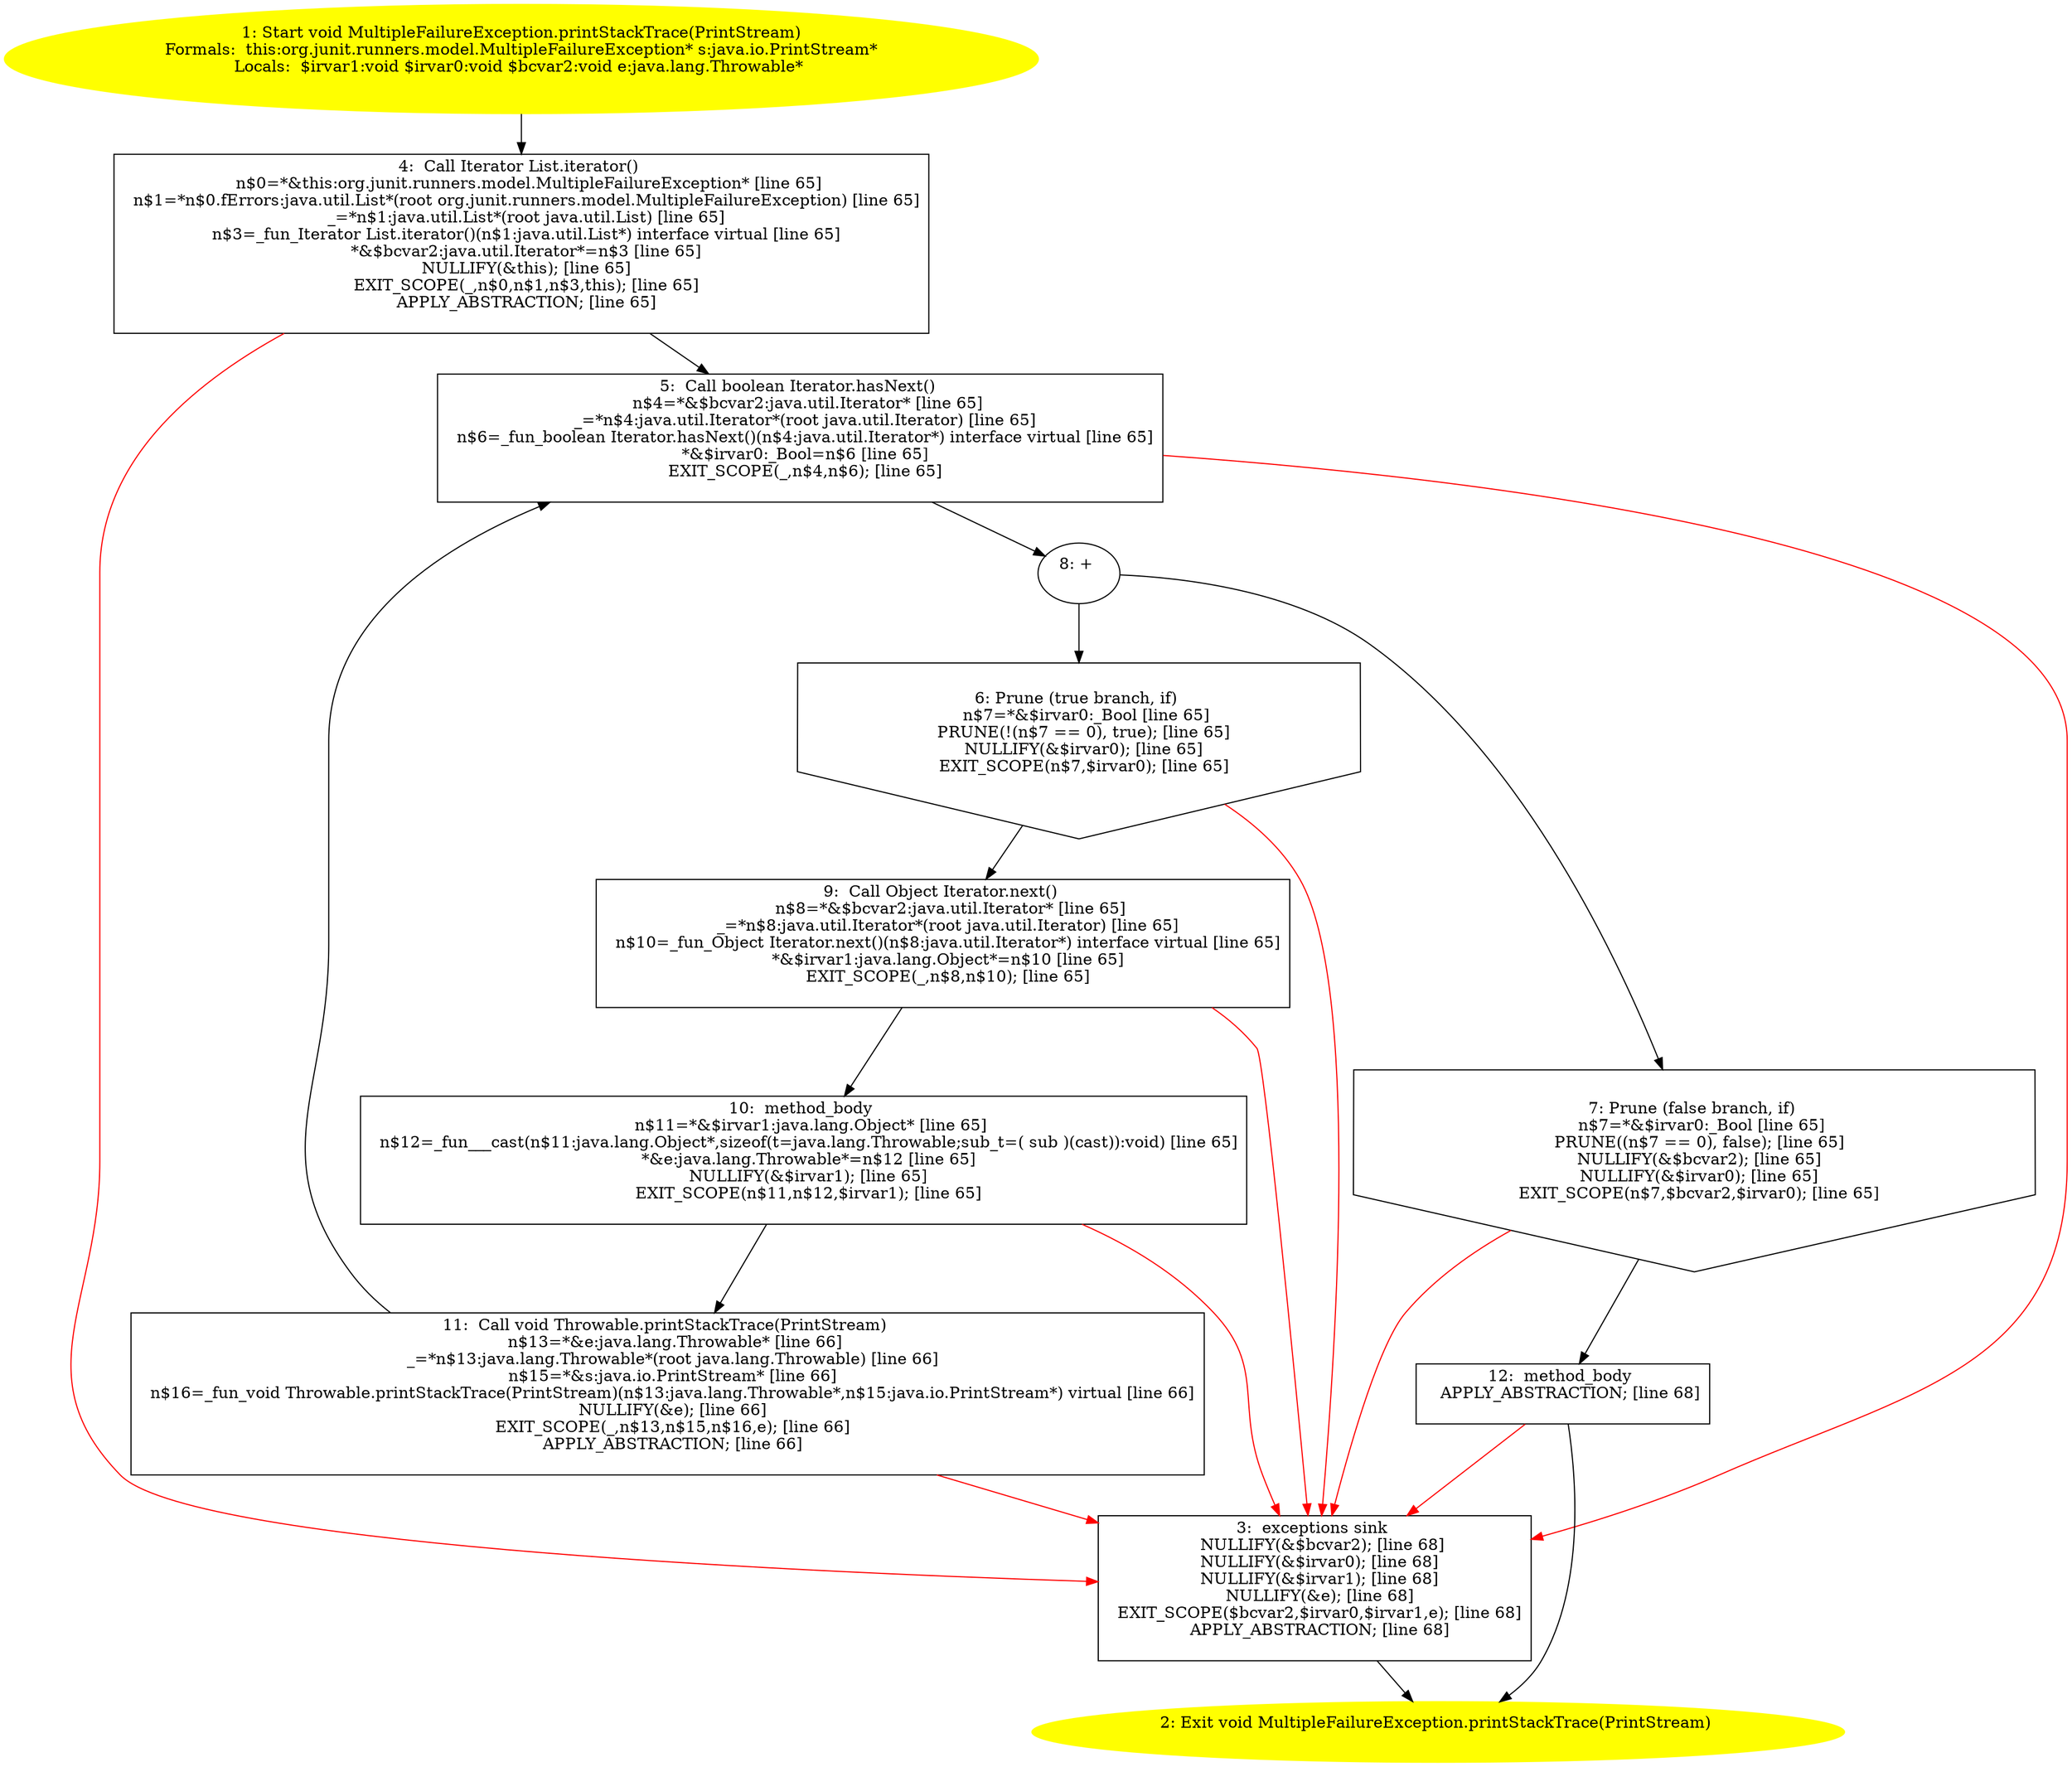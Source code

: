 /* @generated */
digraph cfg {
"org.junit.runners.model.MultipleFailureException.printStackTrace(java.io.PrintStream):void.bffa4a16123f90fe0f50f0b754c94be6_1" [label="1: Start void MultipleFailureException.printStackTrace(PrintStream)\nFormals:  this:org.junit.runners.model.MultipleFailureException* s:java.io.PrintStream*\nLocals:  $irvar1:void $irvar0:void $bcvar2:void e:java.lang.Throwable* \n  " color=yellow style=filled]
	

	 "org.junit.runners.model.MultipleFailureException.printStackTrace(java.io.PrintStream):void.bffa4a16123f90fe0f50f0b754c94be6_1" -> "org.junit.runners.model.MultipleFailureException.printStackTrace(java.io.PrintStream):void.bffa4a16123f90fe0f50f0b754c94be6_4" ;
"org.junit.runners.model.MultipleFailureException.printStackTrace(java.io.PrintStream):void.bffa4a16123f90fe0f50f0b754c94be6_2" [label="2: Exit void MultipleFailureException.printStackTrace(PrintStream) \n  " color=yellow style=filled]
	

"org.junit.runners.model.MultipleFailureException.printStackTrace(java.io.PrintStream):void.bffa4a16123f90fe0f50f0b754c94be6_3" [label="3:  exceptions sink \n   NULLIFY(&$bcvar2); [line 68]\n  NULLIFY(&$irvar0); [line 68]\n  NULLIFY(&$irvar1); [line 68]\n  NULLIFY(&e); [line 68]\n  EXIT_SCOPE($bcvar2,$irvar0,$irvar1,e); [line 68]\n  APPLY_ABSTRACTION; [line 68]\n " shape="box"]
	

	 "org.junit.runners.model.MultipleFailureException.printStackTrace(java.io.PrintStream):void.bffa4a16123f90fe0f50f0b754c94be6_3" -> "org.junit.runners.model.MultipleFailureException.printStackTrace(java.io.PrintStream):void.bffa4a16123f90fe0f50f0b754c94be6_2" ;
"org.junit.runners.model.MultipleFailureException.printStackTrace(java.io.PrintStream):void.bffa4a16123f90fe0f50f0b754c94be6_4" [label="4:  Call Iterator List.iterator() \n   n$0=*&this:org.junit.runners.model.MultipleFailureException* [line 65]\n  n$1=*n$0.fErrors:java.util.List*(root org.junit.runners.model.MultipleFailureException) [line 65]\n  _=*n$1:java.util.List*(root java.util.List) [line 65]\n  n$3=_fun_Iterator List.iterator()(n$1:java.util.List*) interface virtual [line 65]\n  *&$bcvar2:java.util.Iterator*=n$3 [line 65]\n  NULLIFY(&this); [line 65]\n  EXIT_SCOPE(_,n$0,n$1,n$3,this); [line 65]\n  APPLY_ABSTRACTION; [line 65]\n " shape="box"]
	

	 "org.junit.runners.model.MultipleFailureException.printStackTrace(java.io.PrintStream):void.bffa4a16123f90fe0f50f0b754c94be6_4" -> "org.junit.runners.model.MultipleFailureException.printStackTrace(java.io.PrintStream):void.bffa4a16123f90fe0f50f0b754c94be6_5" ;
	 "org.junit.runners.model.MultipleFailureException.printStackTrace(java.io.PrintStream):void.bffa4a16123f90fe0f50f0b754c94be6_4" -> "org.junit.runners.model.MultipleFailureException.printStackTrace(java.io.PrintStream):void.bffa4a16123f90fe0f50f0b754c94be6_3" [color="red" ];
"org.junit.runners.model.MultipleFailureException.printStackTrace(java.io.PrintStream):void.bffa4a16123f90fe0f50f0b754c94be6_5" [label="5:  Call boolean Iterator.hasNext() \n   n$4=*&$bcvar2:java.util.Iterator* [line 65]\n  _=*n$4:java.util.Iterator*(root java.util.Iterator) [line 65]\n  n$6=_fun_boolean Iterator.hasNext()(n$4:java.util.Iterator*) interface virtual [line 65]\n  *&$irvar0:_Bool=n$6 [line 65]\n  EXIT_SCOPE(_,n$4,n$6); [line 65]\n " shape="box"]
	

	 "org.junit.runners.model.MultipleFailureException.printStackTrace(java.io.PrintStream):void.bffa4a16123f90fe0f50f0b754c94be6_5" -> "org.junit.runners.model.MultipleFailureException.printStackTrace(java.io.PrintStream):void.bffa4a16123f90fe0f50f0b754c94be6_8" ;
	 "org.junit.runners.model.MultipleFailureException.printStackTrace(java.io.PrintStream):void.bffa4a16123f90fe0f50f0b754c94be6_5" -> "org.junit.runners.model.MultipleFailureException.printStackTrace(java.io.PrintStream):void.bffa4a16123f90fe0f50f0b754c94be6_3" [color="red" ];
"org.junit.runners.model.MultipleFailureException.printStackTrace(java.io.PrintStream):void.bffa4a16123f90fe0f50f0b754c94be6_6" [label="6: Prune (true branch, if) \n   n$7=*&$irvar0:_Bool [line 65]\n  PRUNE(!(n$7 == 0), true); [line 65]\n  NULLIFY(&$irvar0); [line 65]\n  EXIT_SCOPE(n$7,$irvar0); [line 65]\n " shape="invhouse"]
	

	 "org.junit.runners.model.MultipleFailureException.printStackTrace(java.io.PrintStream):void.bffa4a16123f90fe0f50f0b754c94be6_6" -> "org.junit.runners.model.MultipleFailureException.printStackTrace(java.io.PrintStream):void.bffa4a16123f90fe0f50f0b754c94be6_9" ;
	 "org.junit.runners.model.MultipleFailureException.printStackTrace(java.io.PrintStream):void.bffa4a16123f90fe0f50f0b754c94be6_6" -> "org.junit.runners.model.MultipleFailureException.printStackTrace(java.io.PrintStream):void.bffa4a16123f90fe0f50f0b754c94be6_3" [color="red" ];
"org.junit.runners.model.MultipleFailureException.printStackTrace(java.io.PrintStream):void.bffa4a16123f90fe0f50f0b754c94be6_7" [label="7: Prune (false branch, if) \n   n$7=*&$irvar0:_Bool [line 65]\n  PRUNE((n$7 == 0), false); [line 65]\n  NULLIFY(&$bcvar2); [line 65]\n  NULLIFY(&$irvar0); [line 65]\n  EXIT_SCOPE(n$7,$bcvar2,$irvar0); [line 65]\n " shape="invhouse"]
	

	 "org.junit.runners.model.MultipleFailureException.printStackTrace(java.io.PrintStream):void.bffa4a16123f90fe0f50f0b754c94be6_7" -> "org.junit.runners.model.MultipleFailureException.printStackTrace(java.io.PrintStream):void.bffa4a16123f90fe0f50f0b754c94be6_12" ;
	 "org.junit.runners.model.MultipleFailureException.printStackTrace(java.io.PrintStream):void.bffa4a16123f90fe0f50f0b754c94be6_7" -> "org.junit.runners.model.MultipleFailureException.printStackTrace(java.io.PrintStream):void.bffa4a16123f90fe0f50f0b754c94be6_3" [color="red" ];
"org.junit.runners.model.MultipleFailureException.printStackTrace(java.io.PrintStream):void.bffa4a16123f90fe0f50f0b754c94be6_8" [label="8: + \n  " ]
	

	 "org.junit.runners.model.MultipleFailureException.printStackTrace(java.io.PrintStream):void.bffa4a16123f90fe0f50f0b754c94be6_8" -> "org.junit.runners.model.MultipleFailureException.printStackTrace(java.io.PrintStream):void.bffa4a16123f90fe0f50f0b754c94be6_6" ;
	 "org.junit.runners.model.MultipleFailureException.printStackTrace(java.io.PrintStream):void.bffa4a16123f90fe0f50f0b754c94be6_8" -> "org.junit.runners.model.MultipleFailureException.printStackTrace(java.io.PrintStream):void.bffa4a16123f90fe0f50f0b754c94be6_7" ;
"org.junit.runners.model.MultipleFailureException.printStackTrace(java.io.PrintStream):void.bffa4a16123f90fe0f50f0b754c94be6_9" [label="9:  Call Object Iterator.next() \n   n$8=*&$bcvar2:java.util.Iterator* [line 65]\n  _=*n$8:java.util.Iterator*(root java.util.Iterator) [line 65]\n  n$10=_fun_Object Iterator.next()(n$8:java.util.Iterator*) interface virtual [line 65]\n  *&$irvar1:java.lang.Object*=n$10 [line 65]\n  EXIT_SCOPE(_,n$8,n$10); [line 65]\n " shape="box"]
	

	 "org.junit.runners.model.MultipleFailureException.printStackTrace(java.io.PrintStream):void.bffa4a16123f90fe0f50f0b754c94be6_9" -> "org.junit.runners.model.MultipleFailureException.printStackTrace(java.io.PrintStream):void.bffa4a16123f90fe0f50f0b754c94be6_10" ;
	 "org.junit.runners.model.MultipleFailureException.printStackTrace(java.io.PrintStream):void.bffa4a16123f90fe0f50f0b754c94be6_9" -> "org.junit.runners.model.MultipleFailureException.printStackTrace(java.io.PrintStream):void.bffa4a16123f90fe0f50f0b754c94be6_3" [color="red" ];
"org.junit.runners.model.MultipleFailureException.printStackTrace(java.io.PrintStream):void.bffa4a16123f90fe0f50f0b754c94be6_10" [label="10:  method_body \n   n$11=*&$irvar1:java.lang.Object* [line 65]\n  n$12=_fun___cast(n$11:java.lang.Object*,sizeof(t=java.lang.Throwable;sub_t=( sub )(cast)):void) [line 65]\n  *&e:java.lang.Throwable*=n$12 [line 65]\n  NULLIFY(&$irvar1); [line 65]\n  EXIT_SCOPE(n$11,n$12,$irvar1); [line 65]\n " shape="box"]
	

	 "org.junit.runners.model.MultipleFailureException.printStackTrace(java.io.PrintStream):void.bffa4a16123f90fe0f50f0b754c94be6_10" -> "org.junit.runners.model.MultipleFailureException.printStackTrace(java.io.PrintStream):void.bffa4a16123f90fe0f50f0b754c94be6_11" ;
	 "org.junit.runners.model.MultipleFailureException.printStackTrace(java.io.PrintStream):void.bffa4a16123f90fe0f50f0b754c94be6_10" -> "org.junit.runners.model.MultipleFailureException.printStackTrace(java.io.PrintStream):void.bffa4a16123f90fe0f50f0b754c94be6_3" [color="red" ];
"org.junit.runners.model.MultipleFailureException.printStackTrace(java.io.PrintStream):void.bffa4a16123f90fe0f50f0b754c94be6_11" [label="11:  Call void Throwable.printStackTrace(PrintStream) \n   n$13=*&e:java.lang.Throwable* [line 66]\n  _=*n$13:java.lang.Throwable*(root java.lang.Throwable) [line 66]\n  n$15=*&s:java.io.PrintStream* [line 66]\n  n$16=_fun_void Throwable.printStackTrace(PrintStream)(n$13:java.lang.Throwable*,n$15:java.io.PrintStream*) virtual [line 66]\n  NULLIFY(&e); [line 66]\n  EXIT_SCOPE(_,n$13,n$15,n$16,e); [line 66]\n  APPLY_ABSTRACTION; [line 66]\n " shape="box"]
	

	 "org.junit.runners.model.MultipleFailureException.printStackTrace(java.io.PrintStream):void.bffa4a16123f90fe0f50f0b754c94be6_11" -> "org.junit.runners.model.MultipleFailureException.printStackTrace(java.io.PrintStream):void.bffa4a16123f90fe0f50f0b754c94be6_5" ;
	 "org.junit.runners.model.MultipleFailureException.printStackTrace(java.io.PrintStream):void.bffa4a16123f90fe0f50f0b754c94be6_11" -> "org.junit.runners.model.MultipleFailureException.printStackTrace(java.io.PrintStream):void.bffa4a16123f90fe0f50f0b754c94be6_3" [color="red" ];
"org.junit.runners.model.MultipleFailureException.printStackTrace(java.io.PrintStream):void.bffa4a16123f90fe0f50f0b754c94be6_12" [label="12:  method_body \n   APPLY_ABSTRACTION; [line 68]\n " shape="box"]
	

	 "org.junit.runners.model.MultipleFailureException.printStackTrace(java.io.PrintStream):void.bffa4a16123f90fe0f50f0b754c94be6_12" -> "org.junit.runners.model.MultipleFailureException.printStackTrace(java.io.PrintStream):void.bffa4a16123f90fe0f50f0b754c94be6_2" ;
	 "org.junit.runners.model.MultipleFailureException.printStackTrace(java.io.PrintStream):void.bffa4a16123f90fe0f50f0b754c94be6_12" -> "org.junit.runners.model.MultipleFailureException.printStackTrace(java.io.PrintStream):void.bffa4a16123f90fe0f50f0b754c94be6_3" [color="red" ];
}
